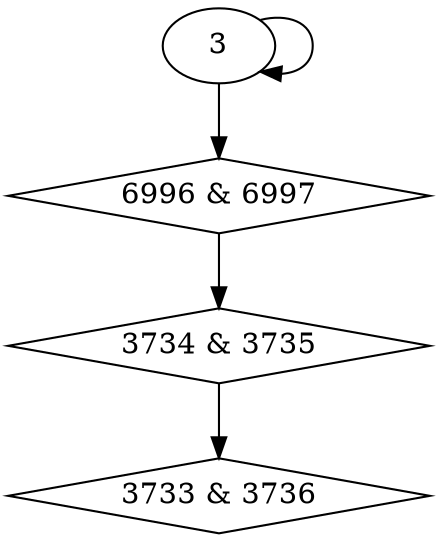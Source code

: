 digraph {
0 [label = "3733 & 3736", shape = diamond];
1 [label = "3734 & 3735", shape = diamond];
2 [label = "6996 & 6997", shape = diamond];
1 -> 0;
2 -> 1;
3 -> 2;
3 -> 3;
}
